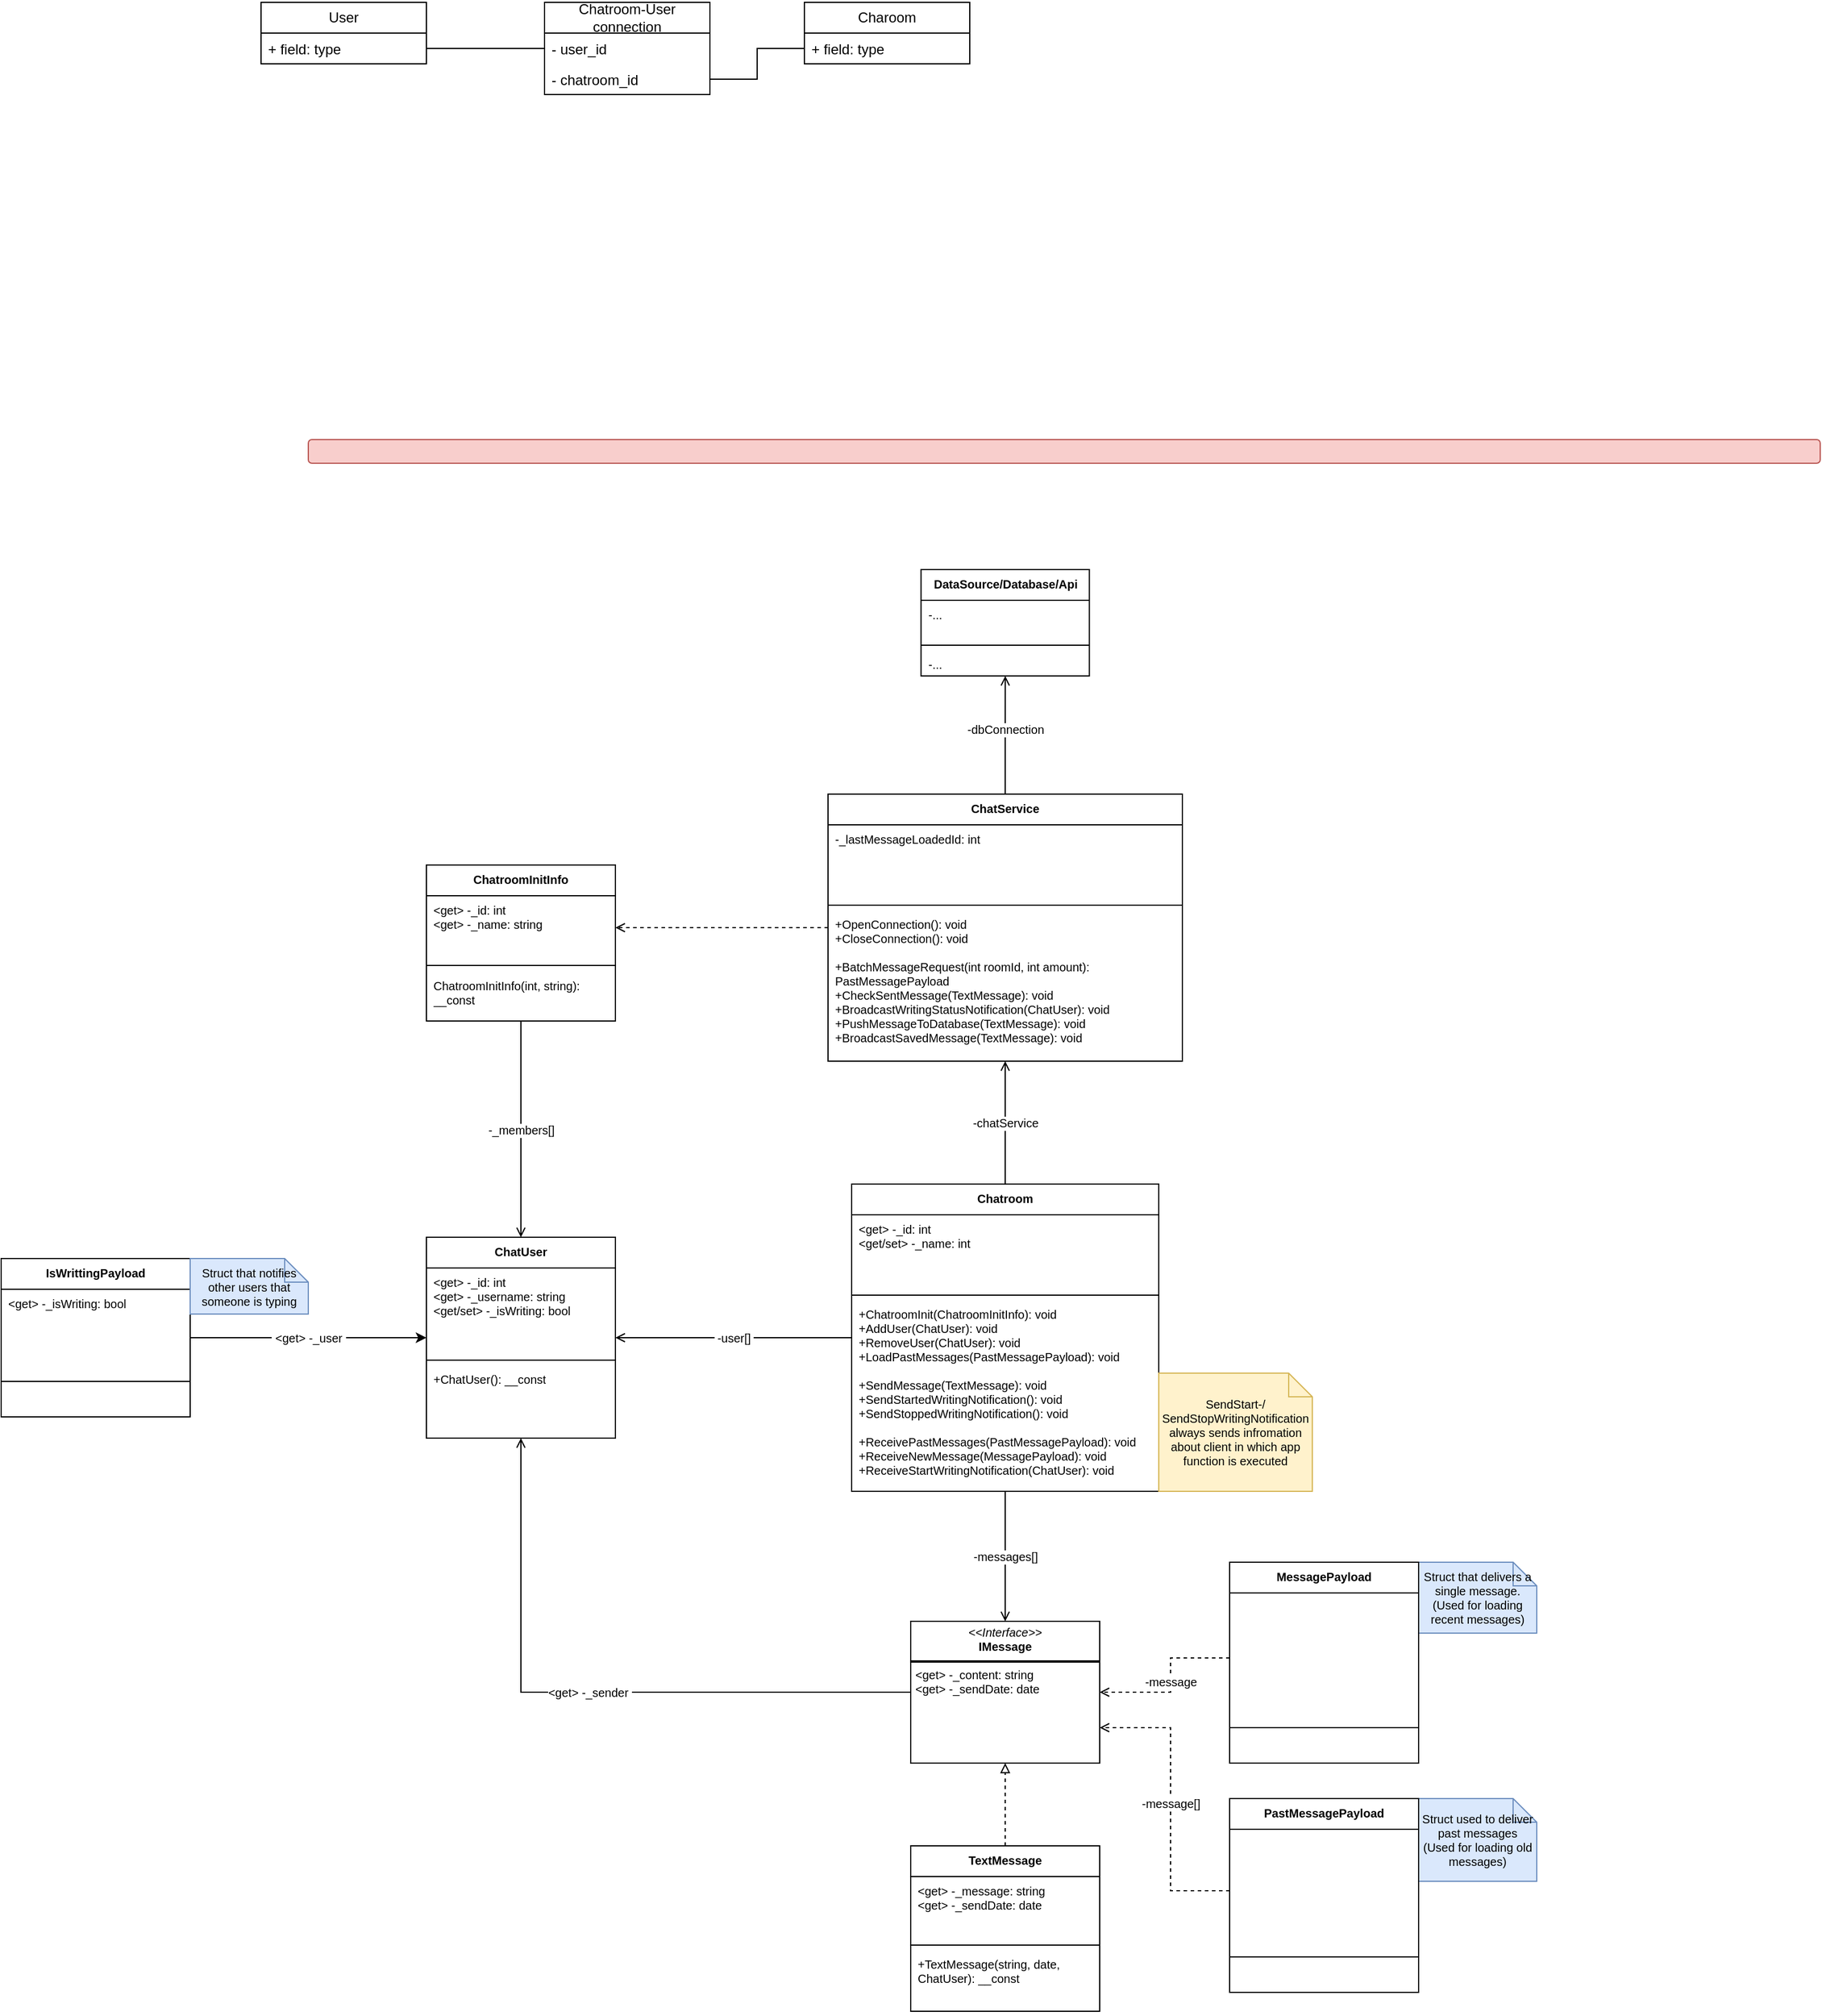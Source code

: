 <mxfile version="24.0.7" type="github">
  <diagram name="Pagina-1" id="_BIcd2fGNGywZXepcDtC">
    <mxGraphModel dx="2074" dy="1811" grid="1" gridSize="10" guides="1" tooltips="1" connect="1" arrows="1" fold="1" page="1" pageScale="1" pageWidth="827" pageHeight="1169" math="0" shadow="0">
      <root>
        <mxCell id="0" />
        <mxCell id="1" parent="0" />
        <mxCell id="otVkLo7p5fC6BMHa_1EE-22" value="Struct used to deliver past messages&lt;br style=&quot;font-size: 10px;&quot;&gt;(Used for loading old mes&lt;span style=&quot;background-color: initial; font-size: 10px;&quot;&gt;sages)&lt;/span&gt;" style="shape=note;size=20;whiteSpace=wrap;html=1;fontSize=10;fillColor=#dae8fc;strokeColor=#6c8ebf;" parent="1" vertex="1">
          <mxGeometry x="560" y="880" width="100" height="70" as="geometry" />
        </mxCell>
        <mxCell id="otVkLo7p5fC6BMHa_1EE-1" value="ChatUser" style="swimlane;fontStyle=1;align=center;verticalAlign=top;childLayout=stackLayout;horizontal=1;startSize=26;horizontalStack=0;resizeParent=1;resizeParentMax=0;resizeLast=0;collapsible=1;marginBottom=0;whiteSpace=wrap;html=1;fontSize=10;" parent="1" vertex="1">
          <mxGeometry x="-280" y="405" width="160" height="170" as="geometry" />
        </mxCell>
        <mxCell id="otVkLo7p5fC6BMHa_1EE-2" value="&lt;div style=&quot;font-size: 10px;&quot;&gt;&lt;span style=&quot;background-color: initial; font-size: 10px;&quot;&gt;&amp;lt;get&amp;gt; -_id: int&lt;/span&gt;&lt;br style=&quot;font-size: 10px;&quot;&gt;&lt;/div&gt;&lt;div style=&quot;font-size: 10px;&quot;&gt;&amp;lt;get&amp;gt; -_username: string&lt;div style=&quot;font-size: 10px;&quot;&gt;&amp;lt;get/set&amp;gt; -_isWriting: bool&lt;/div&gt;&lt;div style=&quot;font-size: 10px;&quot;&gt;&lt;br style=&quot;font-size: 10px;&quot;&gt;&lt;/div&gt;&lt;div style=&quot;font-size: 10px;&quot;&gt;&lt;br style=&quot;font-size: 10px;&quot;&gt;&lt;/div&gt;&lt;/div&gt;" style="text;strokeColor=none;fillColor=none;align=left;verticalAlign=top;spacingLeft=4;spacingRight=4;overflow=hidden;rotatable=0;points=[[0,0.5],[1,0.5]];portConstraint=eastwest;whiteSpace=wrap;html=1;fontSize=10;" parent="otVkLo7p5fC6BMHa_1EE-1" vertex="1">
          <mxGeometry y="26" width="160" height="74" as="geometry" />
        </mxCell>
        <mxCell id="otVkLo7p5fC6BMHa_1EE-3" value="" style="line;strokeWidth=1;fillColor=none;align=left;verticalAlign=middle;spacingTop=-1;spacingLeft=3;spacingRight=3;rotatable=0;labelPosition=right;points=[];portConstraint=eastwest;strokeColor=inherit;fontSize=10;" parent="otVkLo7p5fC6BMHa_1EE-1" vertex="1">
          <mxGeometry y="100" width="160" height="8" as="geometry" />
        </mxCell>
        <mxCell id="otVkLo7p5fC6BMHa_1EE-4" value="+ChatUser(): __const" style="text;strokeColor=none;fillColor=none;align=left;verticalAlign=top;spacingLeft=4;spacingRight=4;overflow=hidden;rotatable=0;points=[[0,0.5],[1,0.5]];portConstraint=eastwest;whiteSpace=wrap;html=1;fontSize=10;" parent="otVkLo7p5fC6BMHa_1EE-1" vertex="1">
          <mxGeometry y="108" width="160" height="62" as="geometry" />
        </mxCell>
        <mxCell id="oJ9yVa5YV7pGG5SNaFQi-9" style="edgeStyle=orthogonalEdgeStyle;rounded=0;orthogonalLoop=1;jettySize=auto;html=1;endArrow=open;endFill=0;fontSize=10;" edge="1" parent="1" source="otVkLo7p5fC6BMHa_1EE-5" target="oJ9yVa5YV7pGG5SNaFQi-4">
          <mxGeometry relative="1" as="geometry" />
        </mxCell>
        <mxCell id="oJ9yVa5YV7pGG5SNaFQi-23" value="-dbConnection" style="edgeLabel;html=1;align=center;verticalAlign=middle;resizable=0;points=[];fontSize=10;" vertex="1" connectable="0" parent="oJ9yVa5YV7pGG5SNaFQi-9">
          <mxGeometry x="0.11" relative="1" as="geometry">
            <mxPoint as="offset" />
          </mxGeometry>
        </mxCell>
        <mxCell id="oJ9yVa5YV7pGG5SNaFQi-48" style="edgeStyle=orthogonalEdgeStyle;rounded=0;orthogonalLoop=1;jettySize=auto;html=1;dashed=1;endArrow=open;endFill=0;" edge="1" parent="1" source="otVkLo7p5fC6BMHa_1EE-5" target="oJ9yVa5YV7pGG5SNaFQi-25">
          <mxGeometry relative="1" as="geometry" />
        </mxCell>
        <mxCell id="otVkLo7p5fC6BMHa_1EE-5" value="Chat&lt;span style=&quot;background-color: initial; font-size: 10px;&quot;&gt;Service&lt;/span&gt;" style="swimlane;fontStyle=1;align=center;verticalAlign=top;childLayout=stackLayout;horizontal=1;startSize=26;horizontalStack=0;resizeParent=1;resizeParentMax=0;resizeLast=0;collapsible=1;marginBottom=0;whiteSpace=wrap;html=1;fontSize=10;" parent="1" vertex="1">
          <mxGeometry x="60" y="30" width="300" height="226" as="geometry">
            <mxRectangle x="60" y="30" width="90" height="30" as="alternateBounds" />
          </mxGeometry>
        </mxCell>
        <mxCell id="otVkLo7p5fC6BMHa_1EE-6" value="&lt;div style=&quot;font-size: 10px;&quot;&gt;-_lastMessageLoadedId: int&lt;/div&gt;" style="text;strokeColor=none;fillColor=none;align=left;verticalAlign=top;spacingLeft=4;spacingRight=4;overflow=hidden;rotatable=0;points=[[0,0.5],[1,0.5]];portConstraint=eastwest;whiteSpace=wrap;html=1;fontSize=10;" parent="otVkLo7p5fC6BMHa_1EE-5" vertex="1">
          <mxGeometry y="26" width="300" height="64" as="geometry" />
        </mxCell>
        <mxCell id="otVkLo7p5fC6BMHa_1EE-7" value="" style="line;strokeWidth=1;fillColor=none;align=left;verticalAlign=middle;spacingTop=-1;spacingLeft=3;spacingRight=3;rotatable=0;labelPosition=right;points=[];portConstraint=eastwest;strokeColor=inherit;fontSize=10;" parent="otVkLo7p5fC6BMHa_1EE-5" vertex="1">
          <mxGeometry y="90" width="300" height="8" as="geometry" />
        </mxCell>
        <mxCell id="otVkLo7p5fC6BMHa_1EE-8" value="+OpenConnection(): void&lt;div style=&quot;font-size: 10px;&quot;&gt;+CloseConnection(): void&lt;/div&gt;&lt;div style=&quot;font-size: 10px;&quot;&gt;&lt;br style=&quot;font-size: 10px;&quot;&gt;&lt;/div&gt;&lt;div style=&quot;font-size: 10px;&quot;&gt;+BatchMessageRequest(int roomId, int amount): PastMessagePayload&lt;/div&gt;+CheckSentMessage(TextMessage): void&lt;div style=&quot;font-size: 10px;&quot;&gt;+BroadcastWritingStatusNotification(ChatUser): void&lt;/div&gt;&lt;div style=&quot;font-size: 10px;&quot;&gt;+PushMessageToDatabase(TextMessage): void&lt;/div&gt;&lt;div style=&quot;font-size: 10px;&quot;&gt;+BroadcastSavedMessage(TextMessage): void&lt;/div&gt;" style="text;strokeColor=none;fillColor=none;align=left;verticalAlign=top;spacingLeft=4;spacingRight=4;overflow=hidden;rotatable=0;points=[[0,0.5],[1,0.5]];portConstraint=eastwest;whiteSpace=wrap;html=1;fontSize=10;" parent="otVkLo7p5fC6BMHa_1EE-5" vertex="1">
          <mxGeometry y="98" width="300" height="128" as="geometry" />
        </mxCell>
        <mxCell id="oJ9yVa5YV7pGG5SNaFQi-1" value="-messages[]" style="edgeStyle=orthogonalEdgeStyle;rounded=0;orthogonalLoop=1;jettySize=auto;html=1;endArrow=open;endFill=0;fontSize=10;" edge="1" parent="1" source="otVkLo7p5fC6BMHa_1EE-9" target="oJ9yVa5YV7pGG5SNaFQi-46">
          <mxGeometry relative="1" as="geometry" />
        </mxCell>
        <mxCell id="oJ9yVa5YV7pGG5SNaFQi-2" value="&amp;nbsp;-user[]&amp;nbsp;" style="edgeStyle=orthogonalEdgeStyle;rounded=0;orthogonalLoop=1;jettySize=auto;html=1;endArrow=open;endFill=0;fontSize=10;" edge="1" parent="1" source="otVkLo7p5fC6BMHa_1EE-9" target="otVkLo7p5fC6BMHa_1EE-1">
          <mxGeometry relative="1" as="geometry" />
        </mxCell>
        <mxCell id="oJ9yVa5YV7pGG5SNaFQi-8" value="-chatService" style="edgeStyle=orthogonalEdgeStyle;rounded=0;orthogonalLoop=1;jettySize=auto;html=1;fontSize=10;endArrow=open;endFill=0;" edge="1" parent="1" source="otVkLo7p5fC6BMHa_1EE-9" target="otVkLo7p5fC6BMHa_1EE-5">
          <mxGeometry relative="1" as="geometry" />
        </mxCell>
        <mxCell id="otVkLo7p5fC6BMHa_1EE-9" value="Chatroom" style="swimlane;fontStyle=1;align=center;verticalAlign=top;childLayout=stackLayout;horizontal=1;startSize=26;horizontalStack=0;resizeParent=1;resizeParentMax=0;resizeLast=0;collapsible=1;marginBottom=0;whiteSpace=wrap;html=1;fontSize=10;" parent="1" vertex="1">
          <mxGeometry x="80" y="360" width="260" height="260" as="geometry" />
        </mxCell>
        <mxCell id="otVkLo7p5fC6BMHa_1EE-10" value="&amp;lt;get&amp;gt; -_id: int&lt;div&gt;&amp;lt;get/set&amp;gt; -_name: int&lt;span style=&quot;background-color: initial;&quot;&gt;&amp;nbsp;&lt;/span&gt;&lt;/div&gt;" style="text;strokeColor=none;fillColor=none;align=left;verticalAlign=top;spacingLeft=4;spacingRight=4;overflow=hidden;rotatable=0;points=[[0,0.5],[1,0.5]];portConstraint=eastwest;whiteSpace=wrap;html=1;fontSize=10;" parent="otVkLo7p5fC6BMHa_1EE-9" vertex="1">
          <mxGeometry y="26" width="260" height="64" as="geometry" />
        </mxCell>
        <mxCell id="otVkLo7p5fC6BMHa_1EE-11" value="" style="line;strokeWidth=1;fillColor=none;align=left;verticalAlign=middle;spacingTop=-1;spacingLeft=3;spacingRight=3;rotatable=0;labelPosition=right;points=[];portConstraint=eastwest;strokeColor=inherit;fontSize=10;" parent="otVkLo7p5fC6BMHa_1EE-9" vertex="1">
          <mxGeometry y="90" width="260" height="8" as="geometry" />
        </mxCell>
        <mxCell id="otVkLo7p5fC6BMHa_1EE-12" value="&lt;div style=&quot;font-size: 10px;&quot;&gt;+ChatroomInit(ChatroomInitInfo): void&lt;/div&gt;+AddUser(ChatUser): void&lt;div style=&quot;font-size: 10px;&quot;&gt;+RemoveUser(ChatUser): void&lt;/div&gt;&lt;div style=&quot;font-size: 10px;&quot;&gt;+LoadPastMessages(PastMessagePayload): void&lt;br style=&quot;font-size: 10px;&quot;&gt;&lt;div style=&quot;font-size: 10px;&quot;&gt;&lt;br style=&quot;font-size: 10px;&quot;&gt;&lt;/div&gt;&lt;div style=&quot;font-size: 10px;&quot;&gt;+SendMessage(TextMessage): void&lt;/div&gt;&lt;div style=&quot;font-size: 10px;&quot;&gt;+SendStartedWritingNotification(): void&lt;br style=&quot;font-size: 10px;&quot;&gt;&lt;/div&gt;&lt;div style=&quot;font-size: 10px;&quot;&gt;&lt;span style=&quot;background-color: initial; font-size: 10px;&quot;&gt;+SendStoppedWritingNotification(): void&lt;/span&gt;&lt;br style=&quot;font-size: 10px;&quot;&gt;&lt;/div&gt;&lt;div style=&quot;font-size: 10px;&quot;&gt;&lt;span style=&quot;background-color: initial; font-size: 10px;&quot;&gt;&lt;br style=&quot;font-size: 10px;&quot;&gt;&lt;/span&gt;&lt;/div&gt;&lt;div style=&quot;font-size: 10px;&quot;&gt;+ReceivePastMessages(PastMessagePayload): void&lt;span style=&quot;background-color: initial; font-size: 10px;&quot;&gt;&lt;br style=&quot;font-size: 10px;&quot;&gt;&lt;/span&gt;&lt;/div&gt;&lt;div style=&quot;font-size: 10px;&quot;&gt;&lt;div style=&quot;font-size: 10px;&quot;&gt;+ReceiveNewMessage(MessagePayload): void&lt;/div&gt;&lt;div style=&quot;font-size: 10px;&quot;&gt;+ReceiveStartWritingNotification(ChatUser): void&lt;/div&gt;&lt;/div&gt;&lt;/div&gt;" style="text;strokeColor=none;fillColor=none;align=left;verticalAlign=top;spacingLeft=4;spacingRight=4;overflow=hidden;rotatable=0;points=[[0,0.5],[1,0.5]];portConstraint=eastwest;whiteSpace=wrap;html=1;fontSize=10;" parent="otVkLo7p5fC6BMHa_1EE-9" vertex="1">
          <mxGeometry y="98" width="260" height="162" as="geometry" />
        </mxCell>
        <mxCell id="oJ9yVa5YV7pGG5SNaFQi-47" style="edgeStyle=orthogonalEdgeStyle;rounded=0;orthogonalLoop=1;jettySize=auto;html=1;dashed=1;endArrow=block;endFill=0;fontSize=10;" edge="1" parent="1" source="otVkLo7p5fC6BMHa_1EE-13" target="oJ9yVa5YV7pGG5SNaFQi-46">
          <mxGeometry relative="1" as="geometry" />
        </mxCell>
        <mxCell id="otVkLo7p5fC6BMHa_1EE-13" value="TextMessage" style="swimlane;fontStyle=1;align=center;verticalAlign=top;childLayout=stackLayout;horizontal=1;startSize=26;horizontalStack=0;resizeParent=1;resizeParentMax=0;resizeLast=0;collapsible=1;marginBottom=0;whiteSpace=wrap;html=1;fontSize=10;" parent="1" vertex="1">
          <mxGeometry x="130" y="920" width="160" height="140" as="geometry" />
        </mxCell>
        <mxCell id="otVkLo7p5fC6BMHa_1EE-14" value="&amp;lt;get&amp;gt; -_message: string&lt;div style=&quot;font-size: 10px;&quot;&gt;&amp;lt;get&amp;gt; -_sendDate: date&lt;/div&gt;" style="text;strokeColor=none;fillColor=none;align=left;verticalAlign=top;spacingLeft=4;spacingRight=4;overflow=hidden;rotatable=0;points=[[0,0.5],[1,0.5]];portConstraint=eastwest;whiteSpace=wrap;html=1;fontSize=10;" parent="otVkLo7p5fC6BMHa_1EE-13" vertex="1">
          <mxGeometry y="26" width="160" height="54" as="geometry" />
        </mxCell>
        <mxCell id="otVkLo7p5fC6BMHa_1EE-15" value="" style="line;strokeWidth=1;fillColor=none;align=left;verticalAlign=middle;spacingTop=-1;spacingLeft=3;spacingRight=3;rotatable=0;labelPosition=right;points=[];portConstraint=eastwest;strokeColor=inherit;fontSize=10;" parent="otVkLo7p5fC6BMHa_1EE-13" vertex="1">
          <mxGeometry y="80" width="160" height="8" as="geometry" />
        </mxCell>
        <mxCell id="otVkLo7p5fC6BMHa_1EE-16" value="+TextMessage(string, date, ChatUser): __const" style="text;strokeColor=none;fillColor=none;align=left;verticalAlign=top;spacingLeft=4;spacingRight=4;overflow=hidden;rotatable=0;points=[[0,0.5],[1,0.5]];portConstraint=eastwest;whiteSpace=wrap;html=1;fontSize=10;" parent="otVkLo7p5fC6BMHa_1EE-13" vertex="1">
          <mxGeometry y="88" width="160" height="52" as="geometry" />
        </mxCell>
        <mxCell id="otVkLo7p5fC6BMHa_1EE-17" value="PastMessagePayload" style="swimlane;fontStyle=1;align=center;verticalAlign=top;childLayout=stackLayout;horizontal=1;startSize=26;horizontalStack=0;resizeParent=1;resizeParentMax=0;resizeLast=0;collapsible=1;marginBottom=0;whiteSpace=wrap;html=1;fontSize=10;" parent="1" vertex="1">
          <mxGeometry x="400" y="880" width="160" height="164" as="geometry" />
        </mxCell>
        <mxCell id="otVkLo7p5fC6BMHa_1EE-18" value="&amp;nbsp;" style="text;strokeColor=none;fillColor=none;align=left;verticalAlign=top;spacingLeft=4;spacingRight=4;overflow=hidden;rotatable=0;points=[[0,0.5],[1,0.5]];portConstraint=eastwest;whiteSpace=wrap;html=1;fontSize=10;" parent="otVkLo7p5fC6BMHa_1EE-17" vertex="1">
          <mxGeometry y="26" width="160" height="104" as="geometry" />
        </mxCell>
        <mxCell id="otVkLo7p5fC6BMHa_1EE-19" value="" style="line;strokeWidth=1;fillColor=none;align=left;verticalAlign=middle;spacingTop=-1;spacingLeft=3;spacingRight=3;rotatable=0;labelPosition=right;points=[];portConstraint=eastwest;strokeColor=inherit;fontSize=10;" parent="otVkLo7p5fC6BMHa_1EE-17" vertex="1">
          <mxGeometry y="130" width="160" height="8" as="geometry" />
        </mxCell>
        <mxCell id="otVkLo7p5fC6BMHa_1EE-20" value="&amp;nbsp;" style="text;strokeColor=none;fillColor=none;align=left;verticalAlign=top;spacingLeft=4;spacingRight=4;overflow=hidden;rotatable=0;points=[[0,0.5],[1,0.5]];portConstraint=eastwest;whiteSpace=wrap;html=1;fontSize=10;" parent="otVkLo7p5fC6BMHa_1EE-17" vertex="1">
          <mxGeometry y="138" width="160" height="26" as="geometry" />
        </mxCell>
        <mxCell id="oJ9yVa5YV7pGG5SNaFQi-29" value="&amp;nbsp;&amp;lt;get&amp;gt; -_user&amp;nbsp;" style="edgeStyle=orthogonalEdgeStyle;rounded=0;orthogonalLoop=1;jettySize=auto;html=1;fontSize=10;" edge="1" parent="1" source="otVkLo7p5fC6BMHa_1EE-23" target="otVkLo7p5fC6BMHa_1EE-1">
          <mxGeometry relative="1" as="geometry" />
        </mxCell>
        <mxCell id="otVkLo7p5fC6BMHa_1EE-23" value="IsWrittingPayload" style="swimlane;fontStyle=1;align=center;verticalAlign=top;childLayout=stackLayout;horizontal=1;startSize=26;horizontalStack=0;resizeParent=1;resizeParentMax=0;resizeLast=0;collapsible=1;marginBottom=0;whiteSpace=wrap;html=1;fontSize=10;" parent="1" vertex="1">
          <mxGeometry x="-640" y="423" width="160" height="134" as="geometry" />
        </mxCell>
        <mxCell id="otVkLo7p5fC6BMHa_1EE-24" value="&amp;lt;get&amp;gt; -_isWriting: bool" style="text;strokeColor=none;fillColor=none;align=left;verticalAlign=top;spacingLeft=4;spacingRight=4;overflow=hidden;rotatable=0;points=[[0,0.5],[1,0.5]];portConstraint=eastwest;whiteSpace=wrap;html=1;fontSize=10;" parent="otVkLo7p5fC6BMHa_1EE-23" vertex="1">
          <mxGeometry y="26" width="160" height="74" as="geometry" />
        </mxCell>
        <mxCell id="otVkLo7p5fC6BMHa_1EE-25" value="" style="line;strokeWidth=1;fillColor=none;align=left;verticalAlign=middle;spacingTop=-1;spacingLeft=3;spacingRight=3;rotatable=0;labelPosition=right;points=[];portConstraint=eastwest;strokeColor=inherit;fontSize=10;" parent="otVkLo7p5fC6BMHa_1EE-23" vertex="1">
          <mxGeometry y="100" width="160" height="8" as="geometry" />
        </mxCell>
        <mxCell id="otVkLo7p5fC6BMHa_1EE-26" value="&amp;nbsp;" style="text;strokeColor=none;fillColor=none;align=left;verticalAlign=top;spacingLeft=4;spacingRight=4;overflow=hidden;rotatable=0;points=[[0,0.5],[1,0.5]];portConstraint=eastwest;whiteSpace=wrap;html=1;fontSize=10;" parent="otVkLo7p5fC6BMHa_1EE-23" vertex="1">
          <mxGeometry y="108" width="160" height="26" as="geometry" />
        </mxCell>
        <mxCell id="otVkLo7p5fC6BMHa_1EE-28" value="Struct that notifies other users that someone is typing" style="shape=note;size=20;whiteSpace=wrap;html=1;fontSize=10;fillColor=#dae8fc;strokeColor=#6c8ebf;" parent="1" vertex="1">
          <mxGeometry x="-480" y="423" width="100" height="47" as="geometry" />
        </mxCell>
        <mxCell id="otVkLo7p5fC6BMHa_1EE-33" value="Struct that delivers a single message.&lt;br style=&quot;font-size: 10px;&quot;&gt;(Used for loading recent messages)" style="shape=note;size=20;whiteSpace=wrap;html=1;fontSize=10;fillColor=#dae8fc;strokeColor=#6c8ebf;" parent="1" vertex="1">
          <mxGeometry x="560" y="680" width="100" height="60" as="geometry" />
        </mxCell>
        <mxCell id="oJ9yVa5YV7pGG5SNaFQi-3" value="&amp;lt;get&amp;gt; -_sender&amp;nbsp;" style="edgeStyle=orthogonalEdgeStyle;rounded=0;orthogonalLoop=1;jettySize=auto;html=1;endArrow=open;endFill=0;fontSize=10;" edge="1" parent="1" source="oJ9yVa5YV7pGG5SNaFQi-46" target="otVkLo7p5fC6BMHa_1EE-1">
          <mxGeometry relative="1" as="geometry" />
        </mxCell>
        <mxCell id="oJ9yVa5YV7pGG5SNaFQi-4" value="DataSource/Database/Api" style="swimlane;fontStyle=1;align=center;verticalAlign=top;childLayout=stackLayout;horizontal=1;startSize=26;horizontalStack=0;resizeParent=1;resizeParentMax=0;resizeLast=0;collapsible=1;marginBottom=0;whiteSpace=wrap;html=1;fontSize=10;" vertex="1" parent="1">
          <mxGeometry x="138.75" y="-160" width="142.5" height="90" as="geometry" />
        </mxCell>
        <mxCell id="oJ9yVa5YV7pGG5SNaFQi-5" value="-..." style="text;strokeColor=none;fillColor=none;align=left;verticalAlign=top;spacingLeft=4;spacingRight=4;overflow=hidden;rotatable=0;points=[[0,0.5],[1,0.5]];portConstraint=eastwest;whiteSpace=wrap;html=1;fontSize=10;" vertex="1" parent="oJ9yVa5YV7pGG5SNaFQi-4">
          <mxGeometry y="26" width="142.5" height="34" as="geometry" />
        </mxCell>
        <mxCell id="oJ9yVa5YV7pGG5SNaFQi-6" value="" style="line;strokeWidth=1;fillColor=none;align=left;verticalAlign=middle;spacingTop=-1;spacingLeft=3;spacingRight=3;rotatable=0;labelPosition=right;points=[];portConstraint=eastwest;strokeColor=inherit;fontSize=10;" vertex="1" parent="oJ9yVa5YV7pGG5SNaFQi-4">
          <mxGeometry y="60" width="142.5" height="8" as="geometry" />
        </mxCell>
        <mxCell id="oJ9yVa5YV7pGG5SNaFQi-7" value="-..." style="text;strokeColor=none;fillColor=none;align=left;verticalAlign=top;spacingLeft=4;spacingRight=4;overflow=hidden;rotatable=0;points=[[0,0.5],[1,0.5]];portConstraint=eastwest;whiteSpace=wrap;html=1;fontSize=10;" vertex="1" parent="oJ9yVa5YV7pGG5SNaFQi-4">
          <mxGeometry y="68" width="142.5" height="22" as="geometry" />
        </mxCell>
        <mxCell id="oJ9yVa5YV7pGG5SNaFQi-10" value="SendStart-/&lt;div style=&quot;font-size: 10px;&quot;&gt;SendStopWritingNotification always sends infromation about client in which app function is executed&lt;/div&gt;" style="shape=note;size=20;whiteSpace=wrap;html=1;fontSize=10;fillColor=#fff2cc;strokeColor=#d6b656;" vertex="1" parent="1">
          <mxGeometry x="340" y="520" width="130" height="100" as="geometry" />
        </mxCell>
        <mxCell id="oJ9yVa5YV7pGG5SNaFQi-11" value="" style="rounded=1;whiteSpace=wrap;html=1;fillColor=#f8cecc;strokeColor=#b85450;fontSize=10;" vertex="1" parent="1">
          <mxGeometry x="-380" y="-270" width="1280" height="20" as="geometry" />
        </mxCell>
        <mxCell id="otVkLo7p5fC6BMHa_1EE-29" value="MessagePayload" style="swimlane;fontStyle=1;align=center;verticalAlign=top;childLayout=stackLayout;horizontal=1;startSize=26;horizontalStack=0;resizeParent=1;resizeParentMax=0;resizeLast=0;collapsible=1;marginBottom=0;whiteSpace=wrap;html=1;fontSize=10;" parent="1" vertex="1">
          <mxGeometry x="400" y="680" width="160" height="170" as="geometry" />
        </mxCell>
        <mxCell id="otVkLo7p5fC6BMHa_1EE-30" value="&amp;nbsp;" style="text;strokeColor=none;fillColor=none;align=left;verticalAlign=top;spacingLeft=4;spacingRight=4;overflow=hidden;rotatable=0;points=[[0,0.5],[1,0.5]];portConstraint=eastwest;whiteSpace=wrap;html=1;fontSize=10;" parent="otVkLo7p5fC6BMHa_1EE-29" vertex="1">
          <mxGeometry y="26" width="160" height="110" as="geometry" />
        </mxCell>
        <mxCell id="otVkLo7p5fC6BMHa_1EE-31" value="" style="line;strokeWidth=1;fillColor=none;align=left;verticalAlign=middle;spacingTop=-1;spacingLeft=3;spacingRight=3;rotatable=0;labelPosition=right;points=[];portConstraint=eastwest;strokeColor=inherit;fontSize=10;" parent="otVkLo7p5fC6BMHa_1EE-29" vertex="1">
          <mxGeometry y="136" width="160" height="8" as="geometry" />
        </mxCell>
        <mxCell id="otVkLo7p5fC6BMHa_1EE-32" value="&amp;nbsp;" style="text;strokeColor=none;fillColor=none;align=left;verticalAlign=top;spacingLeft=4;spacingRight=4;overflow=hidden;rotatable=0;points=[[0,0.5],[1,0.5]];portConstraint=eastwest;whiteSpace=wrap;html=1;fontSize=10;" parent="otVkLo7p5fC6BMHa_1EE-29" vertex="1">
          <mxGeometry y="144" width="160" height="26" as="geometry" />
        </mxCell>
        <mxCell id="oJ9yVa5YV7pGG5SNaFQi-24" value="ChatroomInitInfo" style="swimlane;fontStyle=1;align=center;verticalAlign=top;childLayout=stackLayout;horizontal=1;startSize=26;horizontalStack=0;resizeParent=1;resizeParentMax=0;resizeLast=0;collapsible=1;marginBottom=0;whiteSpace=wrap;html=1;fontSize=10;" vertex="1" parent="1">
          <mxGeometry x="-280" y="90" width="160" height="132" as="geometry" />
        </mxCell>
        <mxCell id="oJ9yVa5YV7pGG5SNaFQi-25" value="&amp;lt;get&amp;gt; -_id: int&lt;div style=&quot;font-size: 10px;&quot;&gt;&amp;lt;get&amp;gt; -_name: string&lt;span style=&quot;background-color: initial; font-size: 10px;&quot;&gt;&amp;nbsp;&lt;/span&gt;&lt;/div&gt;" style="text;strokeColor=none;fillColor=none;align=left;verticalAlign=top;spacingLeft=4;spacingRight=4;overflow=hidden;rotatable=0;points=[[0,0.5],[1,0.5]];portConstraint=eastwest;whiteSpace=wrap;html=1;fontSize=10;" vertex="1" parent="oJ9yVa5YV7pGG5SNaFQi-24">
          <mxGeometry y="26" width="160" height="54" as="geometry" />
        </mxCell>
        <mxCell id="oJ9yVa5YV7pGG5SNaFQi-26" value="" style="line;strokeWidth=1;fillColor=none;align=left;verticalAlign=middle;spacingTop=-1;spacingLeft=3;spacingRight=3;rotatable=0;labelPosition=right;points=[];portConstraint=eastwest;strokeColor=inherit;fontSize=10;" vertex="1" parent="oJ9yVa5YV7pGG5SNaFQi-24">
          <mxGeometry y="80" width="160" height="10" as="geometry" />
        </mxCell>
        <mxCell id="oJ9yVa5YV7pGG5SNaFQi-27" value="ChatroomInitInfo(int, string): __const" style="text;strokeColor=none;fillColor=none;align=left;verticalAlign=top;spacingLeft=4;spacingRight=4;overflow=hidden;rotatable=0;points=[[0,0.5],[1,0.5]];portConstraint=eastwest;whiteSpace=wrap;html=1;fontSize=10;" vertex="1" parent="oJ9yVa5YV7pGG5SNaFQi-24">
          <mxGeometry y="90" width="160" height="42" as="geometry" />
        </mxCell>
        <mxCell id="oJ9yVa5YV7pGG5SNaFQi-28" value="-_members[]" style="edgeStyle=orthogonalEdgeStyle;rounded=0;orthogonalLoop=1;jettySize=auto;html=1;endArrow=open;endFill=0;fontSize=10;" edge="1" parent="1" source="oJ9yVa5YV7pGG5SNaFQi-24" target="otVkLo7p5fC6BMHa_1EE-1">
          <mxGeometry relative="1" as="geometry" />
        </mxCell>
        <mxCell id="oJ9yVa5YV7pGG5SNaFQi-30" value="&amp;nbsp;-message[]&amp;nbsp;" style="edgeStyle=orthogonalEdgeStyle;rounded=0;orthogonalLoop=1;jettySize=auto;html=1;dashed=1;endArrow=open;endFill=0;fontSize=10;" edge="1" parent="1" source="otVkLo7p5fC6BMHa_1EE-18" target="oJ9yVa5YV7pGG5SNaFQi-46">
          <mxGeometry relative="1" as="geometry">
            <Array as="points">
              <mxPoint x="350" y="958" />
              <mxPoint x="350" y="820" />
            </Array>
          </mxGeometry>
        </mxCell>
        <mxCell id="oJ9yVa5YV7pGG5SNaFQi-31" value="&amp;nbsp;-message&amp;nbsp;" style="edgeStyle=orthogonalEdgeStyle;rounded=0;orthogonalLoop=1;jettySize=auto;html=1;dashed=1;endArrow=open;endFill=0;fontSize=10;" edge="1" parent="1" source="otVkLo7p5fC6BMHa_1EE-30" target="oJ9yVa5YV7pGG5SNaFQi-46">
          <mxGeometry relative="1" as="geometry">
            <Array as="points">
              <mxPoint x="350" y="761" />
              <mxPoint x="350" y="790" />
            </Array>
          </mxGeometry>
        </mxCell>
        <mxCell id="oJ9yVa5YV7pGG5SNaFQi-46" value="&lt;p style=&quot;margin: 4px 0px 0px; text-align: center; font-size: 10px;&quot;&gt;&lt;font style=&quot;font-size: 10px;&quot;&gt;&lt;i style=&quot;font-size: 10px;&quot;&gt;&amp;lt;&amp;lt;Interface&amp;gt;&amp;gt;&lt;/i&gt;&lt;br style=&quot;font-size: 10px;&quot;&gt;&lt;b style=&quot;font-size: 10px;&quot;&gt;IMessage&lt;/b&gt;&lt;/font&gt;&lt;/p&gt;&lt;hr style=&quot;border-style: solid; font-size: 10px;&quot;&gt;&lt;p style=&quot;margin: 0px 0px 0px 4px; font-size: 10px;&quot;&gt;&lt;font style=&quot;font-size: 10px;&quot;&gt;&amp;lt;get&amp;gt; -_content: string&lt;br style=&quot;font-size: 10px;&quot;&gt;&amp;lt;get&amp;gt; -_sendDate: date&lt;/font&gt;&lt;/p&gt;&lt;p style=&quot;margin: 0px 0px 0px 4px; font-size: 10px;&quot;&gt;&lt;br style=&quot;font-size: 10px;&quot;&gt;&lt;/p&gt;" style="verticalAlign=top;align=left;overflow=fill;html=1;whiteSpace=wrap;fontSize=10;" vertex="1" parent="1">
          <mxGeometry x="130" y="730" width="160" height="120" as="geometry" />
        </mxCell>
        <mxCell id="oJ9yVa5YV7pGG5SNaFQi-55" value="Charoom" style="swimlane;fontStyle=0;childLayout=stackLayout;horizontal=1;startSize=26;fillColor=none;horizontalStack=0;resizeParent=1;resizeParentMax=0;resizeLast=0;collapsible=1;marginBottom=0;whiteSpace=wrap;html=1;" vertex="1" parent="1">
          <mxGeometry x="40" y="-640" width="140" height="52" as="geometry" />
        </mxCell>
        <mxCell id="oJ9yVa5YV7pGG5SNaFQi-57" value="+ field: type" style="text;strokeColor=none;fillColor=none;align=left;verticalAlign=top;spacingLeft=4;spacingRight=4;overflow=hidden;rotatable=0;points=[[0,0.5],[1,0.5]];portConstraint=eastwest;whiteSpace=wrap;html=1;" vertex="1" parent="oJ9yVa5YV7pGG5SNaFQi-55">
          <mxGeometry y="26" width="140" height="26" as="geometry" />
        </mxCell>
        <mxCell id="oJ9yVa5YV7pGG5SNaFQi-59" value="User" style="swimlane;fontStyle=0;childLayout=stackLayout;horizontal=1;startSize=26;fillColor=none;horizontalStack=0;resizeParent=1;resizeParentMax=0;resizeLast=0;collapsible=1;marginBottom=0;whiteSpace=wrap;html=1;" vertex="1" parent="1">
          <mxGeometry x="-420" y="-640" width="140" height="52" as="geometry" />
        </mxCell>
        <mxCell id="oJ9yVa5YV7pGG5SNaFQi-60" value="+ field: type" style="text;strokeColor=none;fillColor=none;align=left;verticalAlign=top;spacingLeft=4;spacingRight=4;overflow=hidden;rotatable=0;points=[[0,0.5],[1,0.5]];portConstraint=eastwest;whiteSpace=wrap;html=1;" vertex="1" parent="oJ9yVa5YV7pGG5SNaFQi-59">
          <mxGeometry y="26" width="140" height="26" as="geometry" />
        </mxCell>
        <mxCell id="oJ9yVa5YV7pGG5SNaFQi-61" value="Chatroom-User connection" style="swimlane;fontStyle=0;childLayout=stackLayout;horizontal=1;startSize=26;fillColor=none;horizontalStack=0;resizeParent=1;resizeParentMax=0;resizeLast=0;collapsible=1;marginBottom=0;whiteSpace=wrap;html=1;" vertex="1" parent="1">
          <mxGeometry x="-180" y="-640" width="140" height="78" as="geometry" />
        </mxCell>
        <mxCell id="oJ9yVa5YV7pGG5SNaFQi-64" value="- user_id" style="text;strokeColor=none;fillColor=none;align=left;verticalAlign=top;spacingLeft=4;spacingRight=4;overflow=hidden;rotatable=0;points=[[0,0.5],[1,0.5]];portConstraint=eastwest;whiteSpace=wrap;html=1;" vertex="1" parent="oJ9yVa5YV7pGG5SNaFQi-61">
          <mxGeometry y="26" width="140" height="26" as="geometry" />
        </mxCell>
        <mxCell id="oJ9yVa5YV7pGG5SNaFQi-62" value="- chatroom_id" style="text;strokeColor=none;fillColor=none;align=left;verticalAlign=top;spacingLeft=4;spacingRight=4;overflow=hidden;rotatable=0;points=[[0,0.5],[1,0.5]];portConstraint=eastwest;whiteSpace=wrap;html=1;" vertex="1" parent="oJ9yVa5YV7pGG5SNaFQi-61">
          <mxGeometry y="52" width="140" height="26" as="geometry" />
        </mxCell>
        <mxCell id="oJ9yVa5YV7pGG5SNaFQi-63" style="edgeStyle=orthogonalEdgeStyle;rounded=0;orthogonalLoop=1;jettySize=auto;html=1;endArrow=none;endFill=0;" edge="1" parent="1" source="oJ9yVa5YV7pGG5SNaFQi-60" target="oJ9yVa5YV7pGG5SNaFQi-64">
          <mxGeometry relative="1" as="geometry" />
        </mxCell>
        <mxCell id="oJ9yVa5YV7pGG5SNaFQi-66" style="edgeStyle=orthogonalEdgeStyle;rounded=0;orthogonalLoop=1;jettySize=auto;html=1;endArrow=none;endFill=0;curved=0;strokeColor=default;" edge="1" parent="1" source="oJ9yVa5YV7pGG5SNaFQi-62" target="oJ9yVa5YV7pGG5SNaFQi-57">
          <mxGeometry relative="1" as="geometry" />
        </mxCell>
      </root>
    </mxGraphModel>
  </diagram>
</mxfile>
